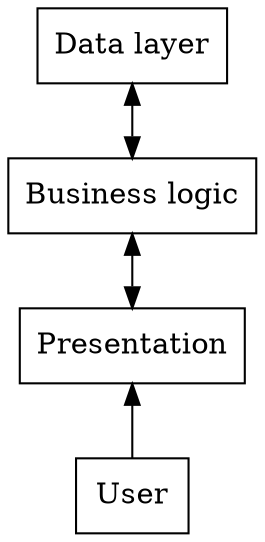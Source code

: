 digraph Layers {
	node[shape=box];
	data[label="Data layer"];
	business[label="Business logic"];
	presentation[label="Presentation"];
	user[label="User"];
	data->business[dir=both];
	business->presentation[dir=both];
	presentation->user[style=invis];
	user->presentation;
	presentation->user[style=invis];
}